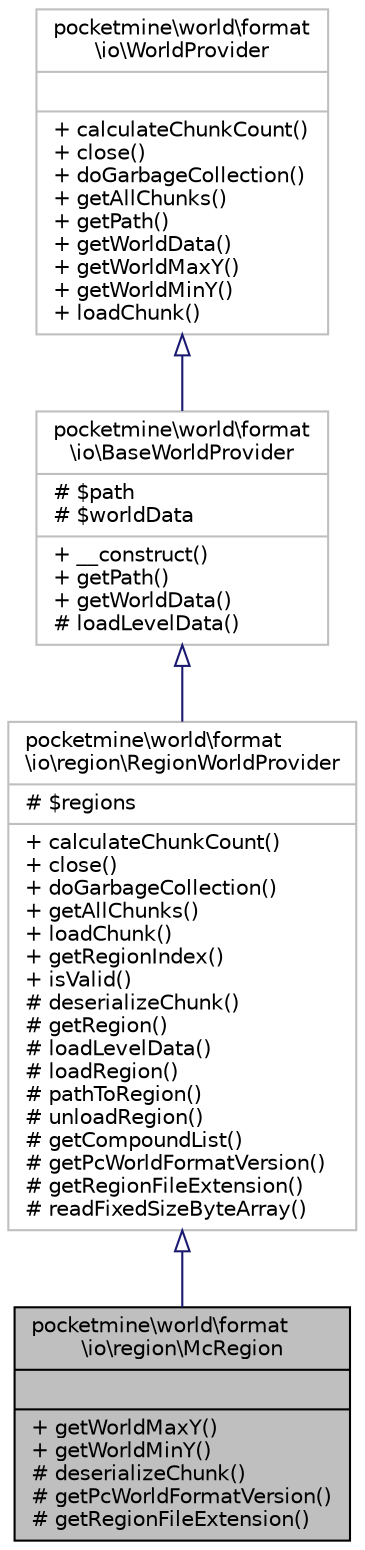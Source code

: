 digraph "pocketmine\world\format\io\region\McRegion"
{
 // INTERACTIVE_SVG=YES
 // LATEX_PDF_SIZE
  edge [fontname="Helvetica",fontsize="10",labelfontname="Helvetica",labelfontsize="10"];
  node [fontname="Helvetica",fontsize="10",shape=record];
  Node1 [label="{pocketmine\\world\\format\l\\io\\region\\McRegion\n||+ getWorldMaxY()\l+ getWorldMinY()\l# deserializeChunk()\l# getPcWorldFormatVersion()\l# getRegionFileExtension()\l}",height=0.2,width=0.4,color="black", fillcolor="grey75", style="filled", fontcolor="black",tooltip=" "];
  Node2 -> Node1 [dir="back",color="midnightblue",fontsize="10",style="solid",arrowtail="onormal",fontname="Helvetica"];
  Node2 [label="{pocketmine\\world\\format\l\\io\\region\\RegionWorldProvider\n|# $regions\l|+ calculateChunkCount()\l+ close()\l+ doGarbageCollection()\l+ getAllChunks()\l+ loadChunk()\l+ getRegionIndex()\l+ isValid()\l# deserializeChunk()\l# getRegion()\l# loadLevelData()\l# loadRegion()\l# pathToRegion()\l# unloadRegion()\l# getCompoundList()\l# getPcWorldFormatVersion()\l# getRegionFileExtension()\l# readFixedSizeByteArray()\l}",height=0.2,width=0.4,color="grey75", fillcolor="white", style="filled",URL="$d6/d16/classpocketmine_1_1world_1_1format_1_1io_1_1region_1_1_region_world_provider.html",tooltip=" "];
  Node3 -> Node2 [dir="back",color="midnightblue",fontsize="10",style="solid",arrowtail="onormal",fontname="Helvetica"];
  Node3 [label="{pocketmine\\world\\format\l\\io\\BaseWorldProvider\n|# $path\l# $worldData\l|+ __construct()\l+ getPath()\l+ getWorldData()\l# loadLevelData()\l}",height=0.2,width=0.4,color="grey75", fillcolor="white", style="filled",URL="$d6/dfa/classpocketmine_1_1world_1_1format_1_1io_1_1_base_world_provider.html",tooltip=" "];
  Node4 -> Node3 [dir="back",color="midnightblue",fontsize="10",style="solid",arrowtail="onormal",fontname="Helvetica"];
  Node4 [label="{pocketmine\\world\\format\l\\io\\WorldProvider\n||+ calculateChunkCount()\l+ close()\l+ doGarbageCollection()\l+ getAllChunks()\l+ getPath()\l+ getWorldData()\l+ getWorldMaxY()\l+ getWorldMinY()\l+ loadChunk()\l}",height=0.2,width=0.4,color="grey75", fillcolor="white", style="filled",URL="$d8/d94/interfacepocketmine_1_1world_1_1format_1_1io_1_1_world_provider.html",tooltip=" "];
}
